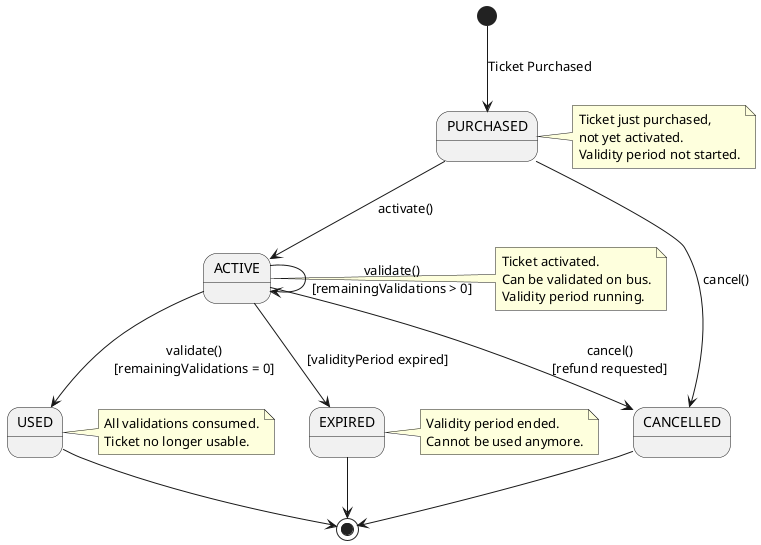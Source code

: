 @startuml Ticket_State_Diagram

[*] --> PURCHASED : Ticket Purchased

PURCHASED --> ACTIVE : activate()
PURCHASED --> CANCELLED : cancel()

ACTIVE --> USED : validate()\n[remainingValidations = 0]
ACTIVE --> EXPIRED : [validityPeriod expired]
ACTIVE --> CANCELLED : cancel()\n[refund requested]
ACTIVE --> ACTIVE : validate()\n[remainingValidations > 0]

USED --> [*]
EXPIRED --> [*]
CANCELLED --> [*]

note right of PURCHASED
    Ticket just purchased,
    not yet activated.
    Validity period not started.
end note

note right of ACTIVE
    Ticket activated.
    Can be validated on bus.
    Validity period running.
end note

note right of USED
    All validations consumed.
    Ticket no longer usable.
end note

note right of EXPIRED
    Validity period ended.
    Cannot be used anymore.
end note

@enduml
